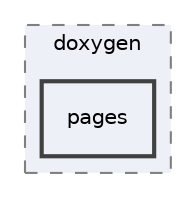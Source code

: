 digraph "pages"
{
 // LATEX_PDF_SIZE
  edge [fontname="Helvetica",fontsize="10",labelfontname="Helvetica",labelfontsize="10"];
  node [fontname="Helvetica",fontsize="10",shape=record];
  compound=true
  subgraph clusterdir_04f2ecc425faf0d475a3caf484e551f3 {
    graph [ bgcolor="#edf0f7", pencolor="grey50", style="filled,dashed,", label="doxygen", fontname="Helvetica", fontsize="10", URL="dir_04f2ecc425faf0d475a3caf484e551f3.html"]
  dir_f72165a8ef14c681a7fa212fcb0344d5 [shape=box, label="pages", style="filled,bold,", fillcolor="#edf0f7", color="grey25", URL="dir_f72165a8ef14c681a7fa212fcb0344d5.html"];
  }
}
